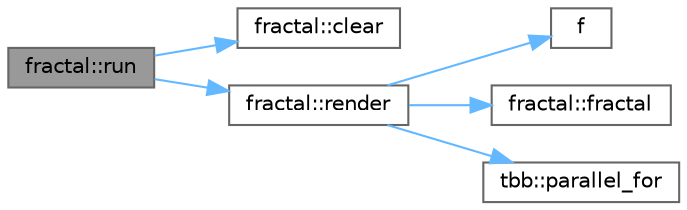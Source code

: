 digraph "fractal::run"
{
 // LATEX_PDF_SIZE
  bgcolor="transparent";
  edge [fontname=Helvetica,fontsize=10,labelfontname=Helvetica,labelfontsize=10];
  node [fontname=Helvetica,fontsize=10,shape=box,height=0.2,width=0.4];
  rankdir="LR";
  Node1 [id="Node000001",label="fractal::run",height=0.2,width=0.4,color="gray40", fillcolor="grey60", style="filled", fontcolor="black",tooltip="Runs the fractal calculation"];
  Node1 -> Node2 [id="edge1_Node000001_Node000002",color="steelblue1",style="solid",tooltip=" "];
  Node2 [id="Node000002",label="fractal::clear",height=0.2,width=0.4,color="grey40", fillcolor="white", style="filled",URL="$classfractal.html#ac4df77d919e896de09211ae2564e4d94",tooltip="Clears the fractal area"];
  Node1 -> Node3 [id="edge2_Node000001_Node000003",color="steelblue1",style="solid",tooltip=" "];
  Node3 [id="Node000003",label="fractal::render",height=0.2,width=0.4,color="grey40", fillcolor="white", style="filled",URL="$classfractal.html#ad3584ee35ed421cde4ac8c733687c0ef",tooltip="Renders the fractal"];
  Node3 -> Node4 [id="edge3_Node000003_Node000004",color="steelblue1",style="solid",tooltip=" "];
  Node4 [id="Node000004",label="f",height=0.2,width=0.4,color="grey40", fillcolor="white", style="filled",URL="$cxx11__tensor__map_8cpp.html#a7f507fea02198f6cb81c86640c7b1a4e",tooltip=" "];
  Node3 -> Node5 [id="edge4_Node000003_Node000005",color="steelblue1",style="solid",tooltip=" "];
  Node5 [id="Node000005",label="fractal::fractal",height=0.2,width=0.4,color="grey40", fillcolor="white", style="filled",URL="$classfractal.html#a5870ad87aeb2ffbf34c70cab7ef1e564",tooltip="Constructor"];
  Node3 -> Node6 [id="edge5_Node000003_Node000006",color="steelblue1",style="solid",tooltip=" "];
  Node6 [id="Node000006",label="tbb::parallel_for",height=0.2,width=0.4,color="grey40", fillcolor="white", style="filled",URL="$group__algorithms.html#gaa8444c29dc4d2e527a1036717d109aef",tooltip="Parallel iteration over range with default partitioner."];
}
